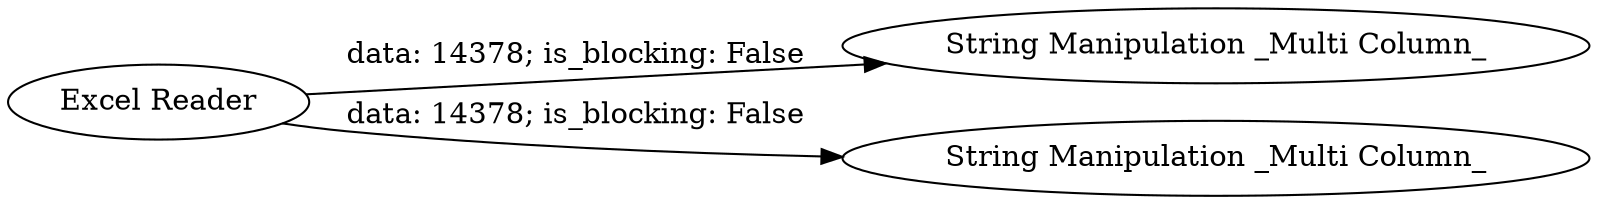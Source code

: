 digraph {
	"3514327213923750775_1" [label="Excel Reader"]
	"3514327213923750775_3" [label="String Manipulation _Multi Column_"]
	"3514327213923750775_2" [label="String Manipulation _Multi Column_"]
	"3514327213923750775_1" -> "3514327213923750775_3" [label="data: 14378; is_blocking: False"]
	"3514327213923750775_1" -> "3514327213923750775_2" [label="data: 14378; is_blocking: False"]
	rankdir=LR
}
